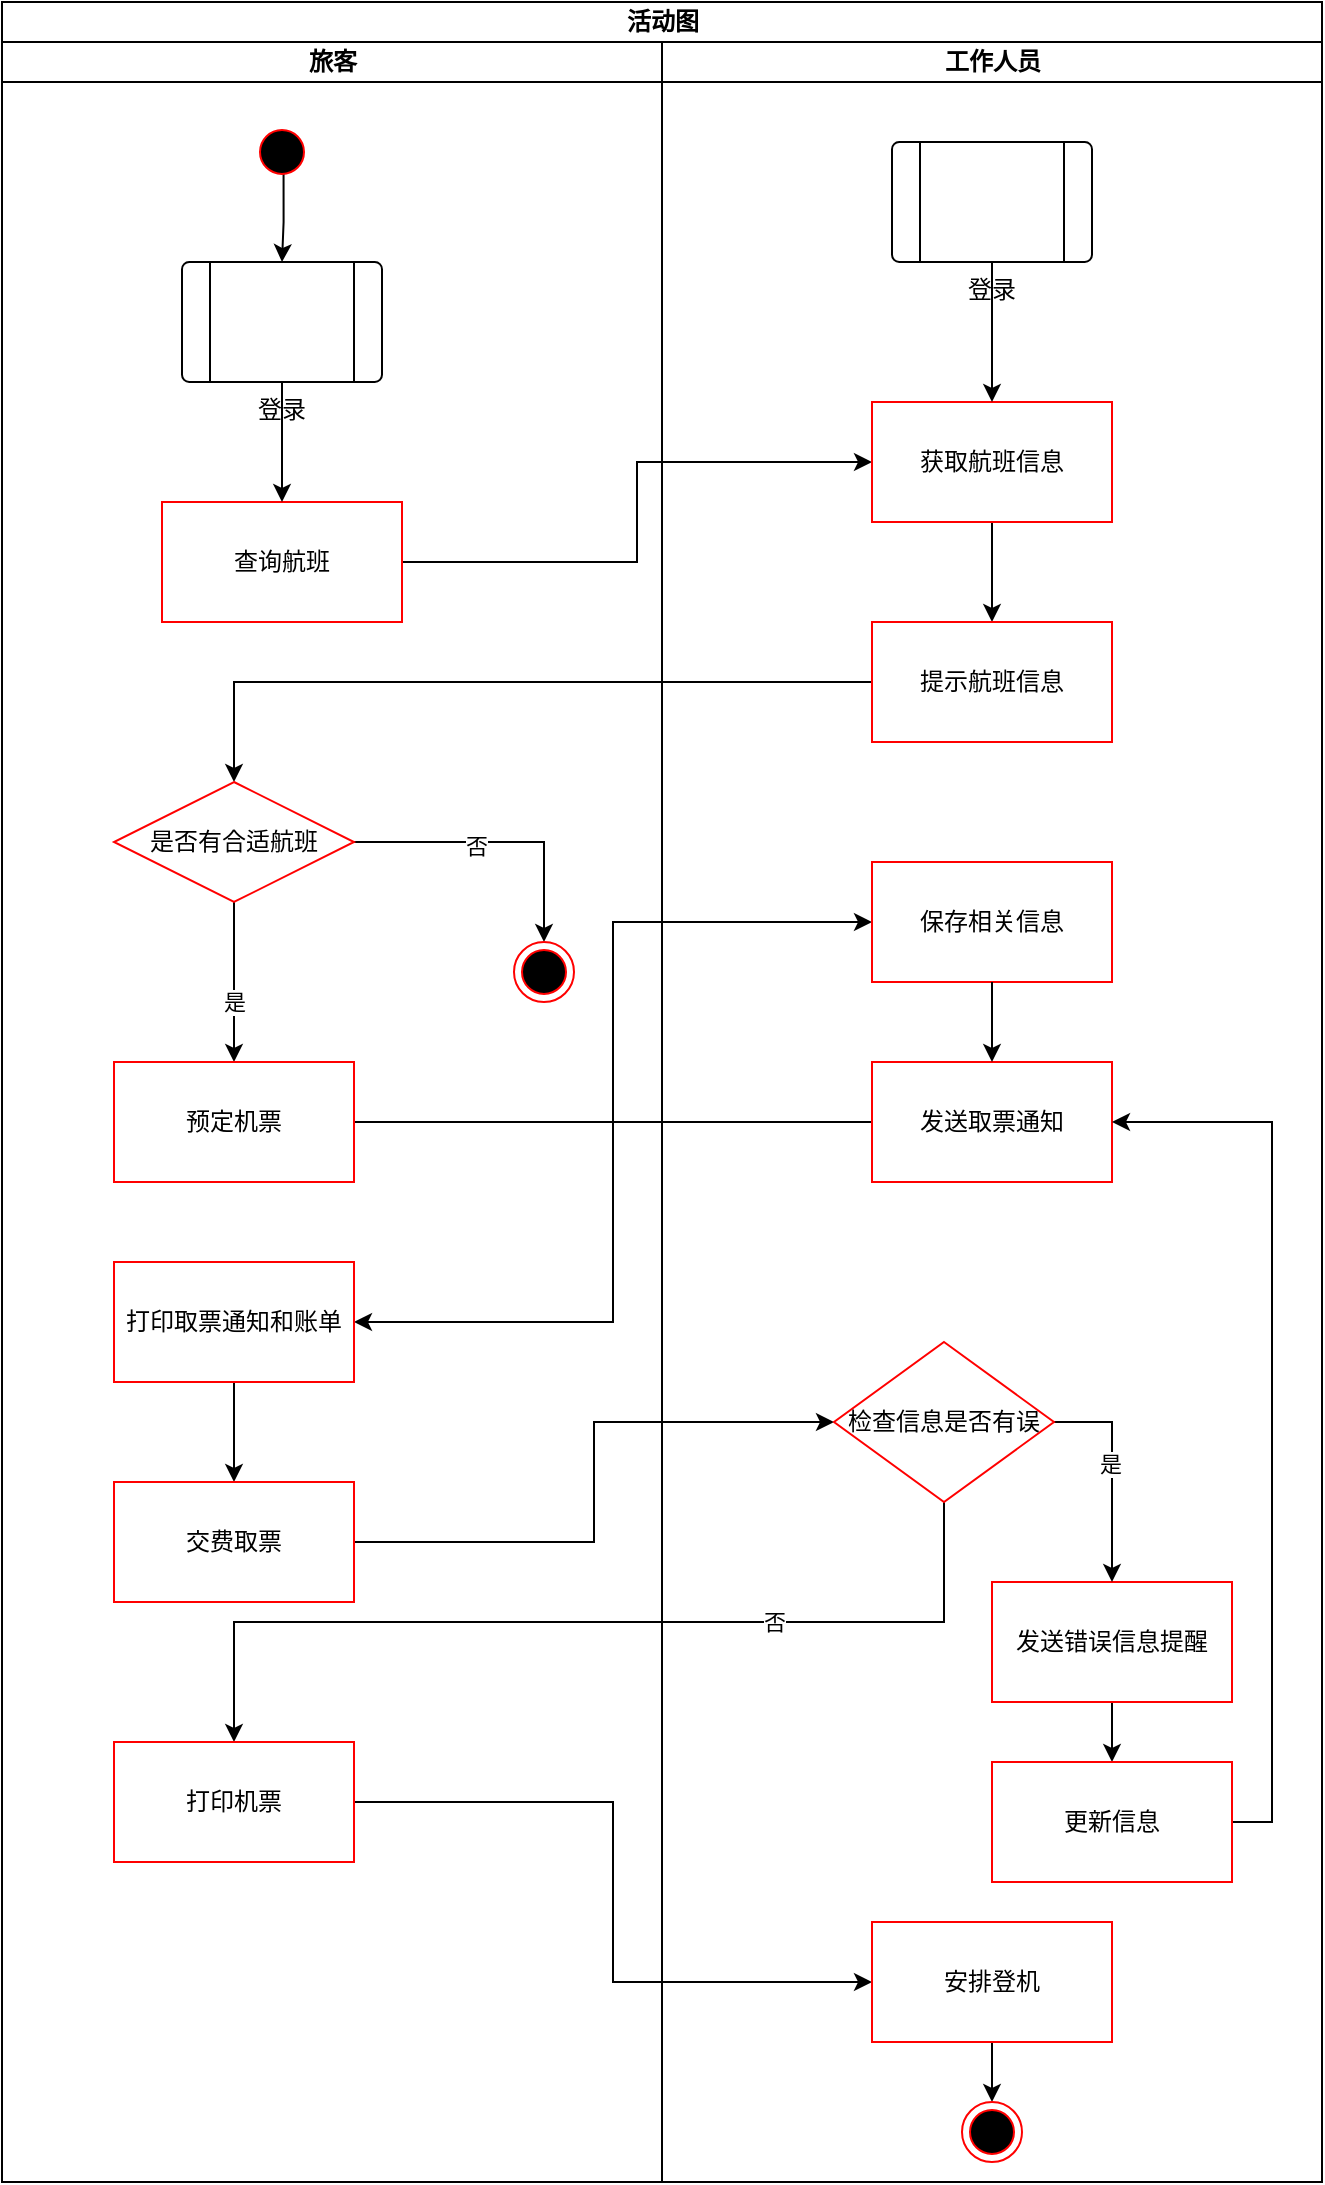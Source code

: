 <mxfile version="21.1.5" type="device">
  <diagram name="第 1 页" id="q1Zje_L8uIQrVBP5tb2j">
    <mxGraphModel dx="736" dy="407" grid="1" gridSize="10" guides="1" tooltips="1" connect="1" arrows="1" fold="1" page="1" pageScale="1" pageWidth="827" pageHeight="1169" math="0" shadow="0">
      <root>
        <mxCell id="0" />
        <mxCell id="1" parent="0" />
        <mxCell id="R-gfNX3bE267YXfzRcQb-5" value="活动图" style="swimlane;childLayout=stackLayout;resizeParent=1;resizeParentMax=0;startSize=20;html=1;" vertex="1" parent="1">
          <mxGeometry x="114" y="90" width="660" height="1090" as="geometry">
            <mxRectangle x="467.0" y="50" width="70" height="30" as="alternateBounds" />
          </mxGeometry>
        </mxCell>
        <mxCell id="R-gfNX3bE267YXfzRcQb-31" style="edgeStyle=orthogonalEdgeStyle;rounded=0;orthogonalLoop=1;jettySize=auto;html=1;exitX=1;exitY=0.5;exitDx=0;exitDy=0;entryX=0;entryY=0.5;entryDx=0;entryDy=0;" edge="1" parent="R-gfNX3bE267YXfzRcQb-5" source="R-gfNX3bE267YXfzRcQb-11" target="R-gfNX3bE267YXfzRcQb-24">
          <mxGeometry relative="1" as="geometry" />
        </mxCell>
        <mxCell id="R-gfNX3bE267YXfzRcQb-33" style="edgeStyle=orthogonalEdgeStyle;rounded=0;orthogonalLoop=1;jettySize=auto;html=1;exitX=0;exitY=0.5;exitDx=0;exitDy=0;entryX=0.5;entryY=0;entryDx=0;entryDy=0;" edge="1" parent="R-gfNX3bE267YXfzRcQb-5" source="R-gfNX3bE267YXfzRcQb-25" target="R-gfNX3bE267YXfzRcQb-14">
          <mxGeometry relative="1" as="geometry" />
        </mxCell>
        <mxCell id="R-gfNX3bE267YXfzRcQb-34" style="edgeStyle=orthogonalEdgeStyle;rounded=0;orthogonalLoop=1;jettySize=auto;html=1;exitX=1;exitY=0.5;exitDx=0;exitDy=0;entryX=0;entryY=0.5;entryDx=0;entryDy=0;" edge="1" parent="R-gfNX3bE267YXfzRcQb-5" source="R-gfNX3bE267YXfzRcQb-16" target="R-gfNX3bE267YXfzRcQb-26">
          <mxGeometry relative="1" as="geometry" />
        </mxCell>
        <mxCell id="R-gfNX3bE267YXfzRcQb-36" style="edgeStyle=orthogonalEdgeStyle;rounded=0;orthogonalLoop=1;jettySize=auto;html=1;exitX=0;exitY=0.5;exitDx=0;exitDy=0;entryX=1;entryY=0.5;entryDx=0;entryDy=0;" edge="1" parent="R-gfNX3bE267YXfzRcQb-5" source="R-gfNX3bE267YXfzRcQb-28" target="R-gfNX3bE267YXfzRcQb-29">
          <mxGeometry relative="1" as="geometry" />
        </mxCell>
        <mxCell id="R-gfNX3bE267YXfzRcQb-44" style="edgeStyle=orthogonalEdgeStyle;rounded=0;orthogonalLoop=1;jettySize=auto;html=1;exitX=1;exitY=0.5;exitDx=0;exitDy=0;" edge="1" parent="R-gfNX3bE267YXfzRcQb-5" source="R-gfNX3bE267YXfzRcQb-30" target="R-gfNX3bE267YXfzRcQb-42">
          <mxGeometry relative="1" as="geometry" />
        </mxCell>
        <mxCell id="R-gfNX3bE267YXfzRcQb-46" style="edgeStyle=orthogonalEdgeStyle;rounded=0;orthogonalLoop=1;jettySize=auto;html=1;exitX=0.5;exitY=1;exitDx=0;exitDy=0;" edge="1" parent="R-gfNX3bE267YXfzRcQb-5" source="R-gfNX3bE267YXfzRcQb-42" target="R-gfNX3bE267YXfzRcQb-43">
          <mxGeometry relative="1" as="geometry" />
        </mxCell>
        <mxCell id="R-gfNX3bE267YXfzRcQb-48" value="否" style="edgeLabel;html=1;align=center;verticalAlign=middle;resizable=0;points=[];" vertex="1" connectable="0" parent="R-gfNX3bE267YXfzRcQb-46">
          <mxGeometry x="-0.39" relative="1" as="geometry">
            <mxPoint as="offset" />
          </mxGeometry>
        </mxCell>
        <mxCell id="R-gfNX3bE267YXfzRcQb-47" style="edgeStyle=orthogonalEdgeStyle;rounded=0;orthogonalLoop=1;jettySize=auto;html=1;exitX=1;exitY=0.5;exitDx=0;exitDy=0;entryX=0;entryY=0.5;entryDx=0;entryDy=0;" edge="1" parent="R-gfNX3bE267YXfzRcQb-5" source="R-gfNX3bE267YXfzRcQb-43" target="R-gfNX3bE267YXfzRcQb-27">
          <mxGeometry relative="1" as="geometry" />
        </mxCell>
        <mxCell id="R-gfNX3bE267YXfzRcQb-6" value="旅客" style="swimlane;startSize=20;html=1;" vertex="1" parent="R-gfNX3bE267YXfzRcQb-5">
          <mxGeometry y="20" width="330" height="1070" as="geometry">
            <mxRectangle y="20" width="40" height="460" as="alternateBounds" />
          </mxGeometry>
        </mxCell>
        <mxCell id="R-gfNX3bE267YXfzRcQb-57" style="edgeStyle=orthogonalEdgeStyle;rounded=0;orthogonalLoop=1;jettySize=auto;html=1;exitX=0.526;exitY=0.854;exitDx=0;exitDy=0;entryX=0.5;entryY=0;entryDx=0;entryDy=0;exitPerimeter=0;" edge="1" parent="R-gfNX3bE267YXfzRcQb-6" source="R-gfNX3bE267YXfzRcQb-9" target="R-gfNX3bE267YXfzRcQb-54">
          <mxGeometry relative="1" as="geometry" />
        </mxCell>
        <mxCell id="R-gfNX3bE267YXfzRcQb-9" value="" style="ellipse;html=1;shape=startState;fillColor=#000000;strokeColor=#ff0000;" vertex="1" parent="R-gfNX3bE267YXfzRcQb-6">
          <mxGeometry x="125" y="40" width="30" height="30" as="geometry" />
        </mxCell>
        <mxCell id="R-gfNX3bE267YXfzRcQb-11" value="查询航班" style="whiteSpace=wrap;html=1;fillColor=none;strokeColor=#ff0000;" vertex="1" parent="R-gfNX3bE267YXfzRcQb-6">
          <mxGeometry x="80" y="230" width="120" height="60" as="geometry" />
        </mxCell>
        <mxCell id="R-gfNX3bE267YXfzRcQb-17" value="" style="edgeStyle=orthogonalEdgeStyle;rounded=0;orthogonalLoop=1;jettySize=auto;html=1;" edge="1" parent="R-gfNX3bE267YXfzRcQb-6" source="R-gfNX3bE267YXfzRcQb-14" target="R-gfNX3bE267YXfzRcQb-16">
          <mxGeometry relative="1" as="geometry" />
        </mxCell>
        <mxCell id="R-gfNX3bE267YXfzRcQb-23" value="是" style="edgeLabel;html=1;align=center;verticalAlign=middle;resizable=0;points=[];" vertex="1" connectable="0" parent="R-gfNX3bE267YXfzRcQb-17">
          <mxGeometry x="0.243" relative="1" as="geometry">
            <mxPoint as="offset" />
          </mxGeometry>
        </mxCell>
        <mxCell id="R-gfNX3bE267YXfzRcQb-21" style="edgeStyle=orthogonalEdgeStyle;rounded=0;orthogonalLoop=1;jettySize=auto;html=1;exitX=1;exitY=0.5;exitDx=0;exitDy=0;entryX=0.5;entryY=0;entryDx=0;entryDy=0;" edge="1" parent="R-gfNX3bE267YXfzRcQb-6" source="R-gfNX3bE267YXfzRcQb-14" target="R-gfNX3bE267YXfzRcQb-20">
          <mxGeometry relative="1" as="geometry">
            <mxPoint x="217" y="440" as="targetPoint" />
          </mxGeometry>
        </mxCell>
        <mxCell id="R-gfNX3bE267YXfzRcQb-22" value="否" style="edgeLabel;html=1;align=center;verticalAlign=middle;resizable=0;points=[];" vertex="1" connectable="0" parent="R-gfNX3bE267YXfzRcQb-21">
          <mxGeometry x="-0.158" y="-2" relative="1" as="geometry">
            <mxPoint as="offset" />
          </mxGeometry>
        </mxCell>
        <mxCell id="R-gfNX3bE267YXfzRcQb-14" value="是否有合适航班" style="rhombus;whiteSpace=wrap;html=1;fillColor=none;strokeColor=#ff0000;" vertex="1" parent="R-gfNX3bE267YXfzRcQb-6">
          <mxGeometry x="56" y="370" width="120" height="60" as="geometry" />
        </mxCell>
        <mxCell id="R-gfNX3bE267YXfzRcQb-16" value="预定机票" style="whiteSpace=wrap;html=1;fillColor=none;strokeColor=#ff0000;" vertex="1" parent="R-gfNX3bE267YXfzRcQb-6">
          <mxGeometry x="56" y="510" width="120" height="60" as="geometry" />
        </mxCell>
        <mxCell id="R-gfNX3bE267YXfzRcQb-20" value="" style="ellipse;html=1;shape=endState;fillColor=#000000;strokeColor=#ff0000;" vertex="1" parent="R-gfNX3bE267YXfzRcQb-6">
          <mxGeometry x="256" y="450" width="30" height="30" as="geometry" />
        </mxCell>
        <mxCell id="R-gfNX3bE267YXfzRcQb-37" style="edgeStyle=orthogonalEdgeStyle;rounded=0;orthogonalLoop=1;jettySize=auto;html=1;exitX=0.5;exitY=1;exitDx=0;exitDy=0;" edge="1" parent="R-gfNX3bE267YXfzRcQb-6" source="R-gfNX3bE267YXfzRcQb-29" target="R-gfNX3bE267YXfzRcQb-30">
          <mxGeometry relative="1" as="geometry" />
        </mxCell>
        <mxCell id="R-gfNX3bE267YXfzRcQb-29" value="打印取票通知和账单" style="whiteSpace=wrap;html=1;fillColor=none;strokeColor=#ff0000;" vertex="1" parent="R-gfNX3bE267YXfzRcQb-6">
          <mxGeometry x="56" y="610" width="120" height="60" as="geometry" />
        </mxCell>
        <mxCell id="R-gfNX3bE267YXfzRcQb-30" value="交费取票" style="whiteSpace=wrap;html=1;fillColor=none;strokeColor=#ff0000;" vertex="1" parent="R-gfNX3bE267YXfzRcQb-6">
          <mxGeometry x="56" y="720" width="120" height="60" as="geometry" />
        </mxCell>
        <mxCell id="R-gfNX3bE267YXfzRcQb-43" value="打印机票" style="whiteSpace=wrap;html=1;fillColor=none;strokeColor=#ff0000;" vertex="1" parent="R-gfNX3bE267YXfzRcQb-6">
          <mxGeometry x="56" y="850" width="120" height="60" as="geometry" />
        </mxCell>
        <mxCell id="R-gfNX3bE267YXfzRcQb-60" style="edgeStyle=orthogonalEdgeStyle;rounded=0;orthogonalLoop=1;jettySize=auto;html=1;exitX=0.5;exitY=1;exitDx=0;exitDy=0;entryX=0.5;entryY=0;entryDx=0;entryDy=0;" edge="1" parent="R-gfNX3bE267YXfzRcQb-6" source="R-gfNX3bE267YXfzRcQb-54" target="R-gfNX3bE267YXfzRcQb-11">
          <mxGeometry relative="1" as="geometry" />
        </mxCell>
        <mxCell id="R-gfNX3bE267YXfzRcQb-54" value="登录" style="verticalLabelPosition=bottom;verticalAlign=top;html=1;shape=process;whiteSpace=wrap;rounded=1;size=0.14;arcSize=6;" vertex="1" parent="R-gfNX3bE267YXfzRcQb-6">
          <mxGeometry x="90" y="110" width="100" height="60" as="geometry" />
        </mxCell>
        <mxCell id="R-gfNX3bE267YXfzRcQb-7" value="工作人员" style="swimlane;startSize=20;html=1;" vertex="1" parent="R-gfNX3bE267YXfzRcQb-5">
          <mxGeometry x="330" y="20" width="330" height="1070" as="geometry" />
        </mxCell>
        <mxCell id="R-gfNX3bE267YXfzRcQb-32" style="edgeStyle=orthogonalEdgeStyle;rounded=0;orthogonalLoop=1;jettySize=auto;html=1;exitX=0.5;exitY=1;exitDx=0;exitDy=0;" edge="1" parent="R-gfNX3bE267YXfzRcQb-7" source="R-gfNX3bE267YXfzRcQb-24" target="R-gfNX3bE267YXfzRcQb-25">
          <mxGeometry relative="1" as="geometry" />
        </mxCell>
        <mxCell id="R-gfNX3bE267YXfzRcQb-24" value="获取航班信息" style="whiteSpace=wrap;html=1;fillColor=none;strokeColor=#ff0000;" vertex="1" parent="R-gfNX3bE267YXfzRcQb-7">
          <mxGeometry x="105" y="180" width="120" height="60" as="geometry" />
        </mxCell>
        <mxCell id="R-gfNX3bE267YXfzRcQb-25" value="提示航班信息" style="whiteSpace=wrap;html=1;fillColor=none;strokeColor=#ff0000;" vertex="1" parent="R-gfNX3bE267YXfzRcQb-7">
          <mxGeometry x="105" y="290" width="120" height="60" as="geometry" />
        </mxCell>
        <mxCell id="R-gfNX3bE267YXfzRcQb-26" value="保存相关信息" style="whiteSpace=wrap;html=1;fillColor=none;strokeColor=#ff0000;" vertex="1" parent="R-gfNX3bE267YXfzRcQb-7">
          <mxGeometry x="105" y="410" width="120" height="60" as="geometry" />
        </mxCell>
        <mxCell id="R-gfNX3bE267YXfzRcQb-40" style="edgeStyle=orthogonalEdgeStyle;rounded=0;orthogonalLoop=1;jettySize=auto;html=1;exitX=0.5;exitY=1;exitDx=0;exitDy=0;entryX=0.5;entryY=0;entryDx=0;entryDy=0;" edge="1" parent="R-gfNX3bE267YXfzRcQb-7" source="R-gfNX3bE267YXfzRcQb-27" target="R-gfNX3bE267YXfzRcQb-39">
          <mxGeometry relative="1" as="geometry" />
        </mxCell>
        <mxCell id="R-gfNX3bE267YXfzRcQb-27" value="安排登机" style="whiteSpace=wrap;html=1;fillColor=none;strokeColor=#ff0000;" vertex="1" parent="R-gfNX3bE267YXfzRcQb-7">
          <mxGeometry x="105" y="940" width="120" height="60" as="geometry" />
        </mxCell>
        <mxCell id="R-gfNX3bE267YXfzRcQb-39" value="" style="ellipse;html=1;shape=endState;fillColor=#000000;strokeColor=#ff0000;" vertex="1" parent="R-gfNX3bE267YXfzRcQb-7">
          <mxGeometry x="150" y="1030" width="30" height="30" as="geometry" />
        </mxCell>
        <mxCell id="R-gfNX3bE267YXfzRcQb-28" value="发送取票通知" style="whiteSpace=wrap;html=1;fillColor=none;strokeColor=#ff0000;" vertex="1" parent="R-gfNX3bE267YXfzRcQb-7">
          <mxGeometry x="105" y="510" width="120" height="60" as="geometry" />
        </mxCell>
        <mxCell id="R-gfNX3bE267YXfzRcQb-35" style="edgeStyle=orthogonalEdgeStyle;rounded=0;orthogonalLoop=1;jettySize=auto;html=1;exitX=0.5;exitY=1;exitDx=0;exitDy=0;entryX=0.5;entryY=0;entryDx=0;entryDy=0;" edge="1" parent="R-gfNX3bE267YXfzRcQb-7" source="R-gfNX3bE267YXfzRcQb-26" target="R-gfNX3bE267YXfzRcQb-28">
          <mxGeometry relative="1" as="geometry" />
        </mxCell>
        <mxCell id="R-gfNX3bE267YXfzRcQb-51" style="edgeStyle=orthogonalEdgeStyle;rounded=0;orthogonalLoop=1;jettySize=auto;html=1;exitX=0.5;exitY=1;exitDx=0;exitDy=0;" edge="1" parent="R-gfNX3bE267YXfzRcQb-7" source="R-gfNX3bE267YXfzRcQb-41" target="R-gfNX3bE267YXfzRcQb-50">
          <mxGeometry relative="1" as="geometry" />
        </mxCell>
        <mxCell id="R-gfNX3bE267YXfzRcQb-41" value="发送错误信息提醒" style="whiteSpace=wrap;html=1;fillColor=none;strokeColor=#ff0000;" vertex="1" parent="R-gfNX3bE267YXfzRcQb-7">
          <mxGeometry x="165" y="770" width="120" height="60" as="geometry" />
        </mxCell>
        <mxCell id="R-gfNX3bE267YXfzRcQb-45" style="edgeStyle=orthogonalEdgeStyle;rounded=0;orthogonalLoop=1;jettySize=auto;html=1;entryX=0.5;entryY=0;entryDx=0;entryDy=0;exitX=1;exitY=0.5;exitDx=0;exitDy=0;" edge="1" parent="R-gfNX3bE267YXfzRcQb-7" source="R-gfNX3bE267YXfzRcQb-42" target="R-gfNX3bE267YXfzRcQb-41">
          <mxGeometry relative="1" as="geometry">
            <mxPoint x="146" y="670" as="sourcePoint" />
          </mxGeometry>
        </mxCell>
        <mxCell id="R-gfNX3bE267YXfzRcQb-49" value="是" style="edgeLabel;html=1;align=center;verticalAlign=middle;resizable=0;points=[];" vertex="1" connectable="0" parent="R-gfNX3bE267YXfzRcQb-45">
          <mxGeometry x="-0.084" y="-1" relative="1" as="geometry">
            <mxPoint as="offset" />
          </mxGeometry>
        </mxCell>
        <mxCell id="R-gfNX3bE267YXfzRcQb-42" value="检查信息是否有误" style="rhombus;whiteSpace=wrap;html=1;fillColor=none;strokeColor=#ff0000;" vertex="1" parent="R-gfNX3bE267YXfzRcQb-7">
          <mxGeometry x="86" y="650" width="110" height="80" as="geometry" />
        </mxCell>
        <mxCell id="R-gfNX3bE267YXfzRcQb-52" style="edgeStyle=orthogonalEdgeStyle;rounded=0;orthogonalLoop=1;jettySize=auto;html=1;exitX=1;exitY=0.5;exitDx=0;exitDy=0;entryX=1;entryY=0.5;entryDx=0;entryDy=0;" edge="1" parent="R-gfNX3bE267YXfzRcQb-7" source="R-gfNX3bE267YXfzRcQb-50" target="R-gfNX3bE267YXfzRcQb-28">
          <mxGeometry relative="1" as="geometry" />
        </mxCell>
        <mxCell id="R-gfNX3bE267YXfzRcQb-50" value="更新信息" style="whiteSpace=wrap;html=1;fillColor=none;strokeColor=#ff0000;" vertex="1" parent="R-gfNX3bE267YXfzRcQb-7">
          <mxGeometry x="165" y="860" width="120" height="60" as="geometry" />
        </mxCell>
        <mxCell id="R-gfNX3bE267YXfzRcQb-62" style="edgeStyle=orthogonalEdgeStyle;rounded=0;orthogonalLoop=1;jettySize=auto;html=1;exitX=0.5;exitY=1;exitDx=0;exitDy=0;entryX=0.5;entryY=0;entryDx=0;entryDy=0;" edge="1" parent="R-gfNX3bE267YXfzRcQb-7" source="R-gfNX3bE267YXfzRcQb-61" target="R-gfNX3bE267YXfzRcQb-24">
          <mxGeometry relative="1" as="geometry" />
        </mxCell>
        <mxCell id="R-gfNX3bE267YXfzRcQb-61" value="登录" style="verticalLabelPosition=bottom;verticalAlign=top;html=1;shape=process;whiteSpace=wrap;rounded=1;size=0.14;arcSize=6;" vertex="1" parent="R-gfNX3bE267YXfzRcQb-7">
          <mxGeometry x="115" y="50" width="100" height="60" as="geometry" />
        </mxCell>
      </root>
    </mxGraphModel>
  </diagram>
</mxfile>
